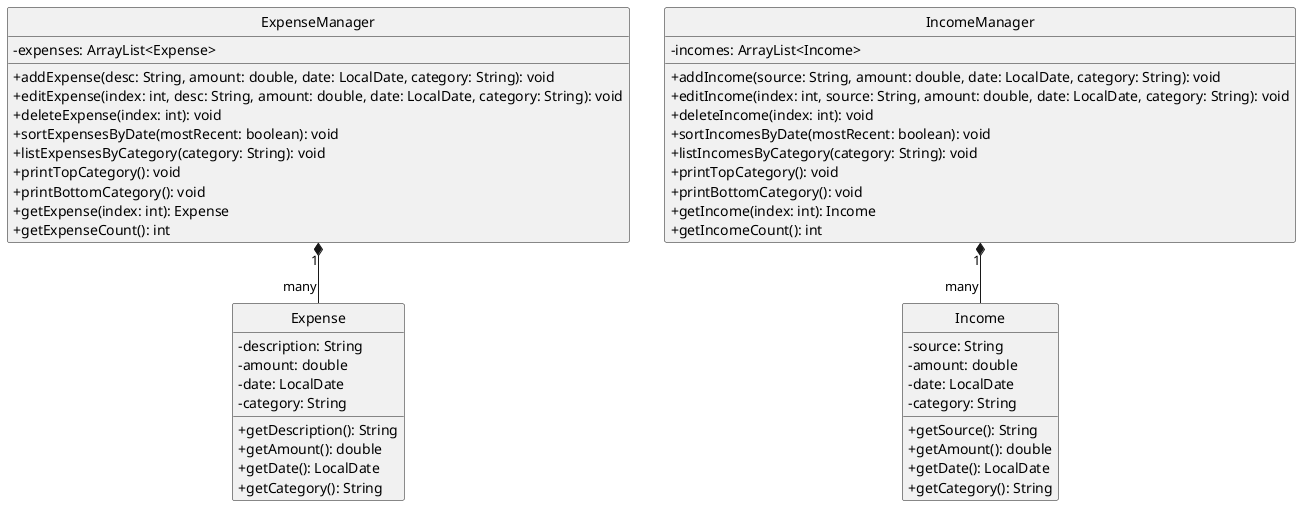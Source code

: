 @startuml
hide circle
skinparam classAttributeIconSize 0

class Expense {
  -description: String
  -amount: double
  -date: LocalDate
  -category: String
  +getDescription(): String
  +getAmount(): double
  +getDate(): LocalDate
  +getCategory(): String
}

class Income {
  -source: String
  -amount: double
  -date: LocalDate
  -category: String
  +getSource(): String
  +getAmount(): double
  +getDate(): LocalDate
  +getCategory(): String
}

class ExpenseManager {
  -expenses: ArrayList<Expense>
  +addExpense(desc: String, amount: double, date: LocalDate, category: String): void
  +editExpense(index: int, desc: String, amount: double, date: LocalDate, category: String): void
  +deleteExpense(index: int): void
  +sortExpensesByDate(mostRecent: boolean): void
  +listExpensesByCategory(category: String): void
  +printTopCategory(): void
  +printBottomCategory(): void
  +getExpense(index: int): Expense
  +getExpenseCount(): int
}

class IncomeManager {
  -incomes: ArrayList<Income>
  +addIncome(source: String, amount: double, date: LocalDate, category: String): void
  +editIncome(index: int, source: String, amount: double, date: LocalDate, category: String): void
  +deleteIncome(index: int): void
  +sortIncomesByDate(mostRecent: boolean): void
  +listIncomesByCategory(category: String): void
  +printTopCategory(): void
  +printBottomCategory(): void
  +getIncome(index: int): Income
  +getIncomeCount(): int
}

ExpenseManager "1" *-- "many" Expense
IncomeManager "1" *-- "many" Income

@enduml
